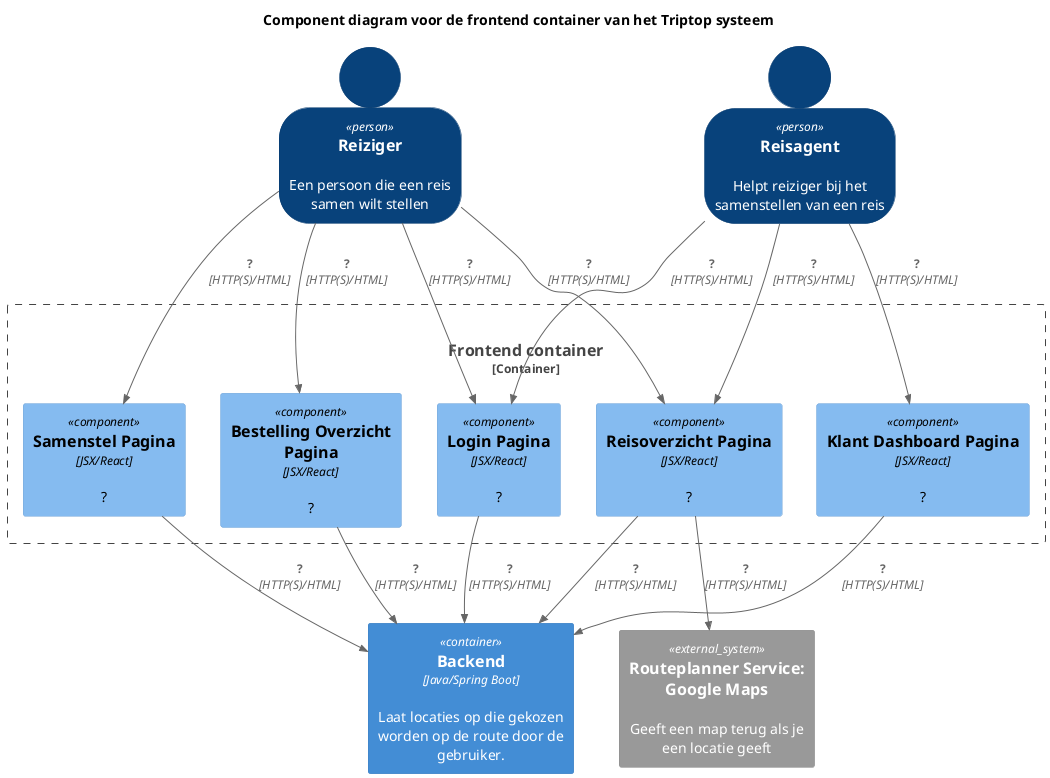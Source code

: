 @startuml

!include <C4/C4>
!include <C4/C4_Context>
!include <C4/C4_Container>
!include <C4/C4_Component>

top to bottom direction
SHOW_PERSON_OUTLINE()

AddRelTag("sync/async", $textColor=$ARROW_FONT_COLOR, $lineColor=$ARROW_COLOR, $lineStyle=DottedLine())

title Component diagram voor de frontend container van het Triptop systeem

Person(reiziger, Reiziger, "Een persoon die een reis samen wilt stellen")
Person(reisagent, Reisagent, "Helpt reiziger bij het samenstellen van een reis")

Container(backend, "Backend", $techn="Java/Spring Boot", $descr="Laat locaties op die gekozen worden op de route door de gebruiker.", $tags="", $link="")

System_Ext(routeplanner, "Routeplanner Service: Google Maps", "Geeft een map terug als je een locatie geeft")

Container_Boundary("key_boundary", "Frontend container", $tags="") {
    ' PAGINA'S
    Component(loginPagina, "Login Pagina", $techn="JSX/React", $descr="?", $tags="", $link="")
    Component(samenstelPagina, "Samenstel Pagina", $techn="JSX/React", $descr="?", $tags="", $link="")
    Component(reisoverzichtPagina, "Reisoverzicht Pagina", $techn="JSX/React", $descr="?", $tags="", $link="")
    Component(bestellingOverzichtPagina, "Bestelling Overzicht Pagina", $techn="JSX/React", $descr="?", $tags="", $link="")
    Component(klantDashboardPagina, "Klant Dashboard Pagina", $techn="JSX/React", $descr="?", $tags="", $link="")

    ' PAGINA relations
    Rel(reiziger, loginPagina, "?", $techn="HTTP(S)/HTML", $tags="", $link="")
    Rel(reisagent, loginPagina, "?", $techn="HTTP(S)/HTML", $tags="", $link="")
    Rel(reiziger, samenstelPagina, "?", $techn="HTTP(S)/HTML", $tags="", $link="")
    Rel(reiziger, reisoverzichtPagina, "?", $techn="HTTP(S)/HTML", $tags="", $link="")
    Rel(reisagent, reisoverzichtPagina, "?", $techn="HTTP(S)/HTML", $tags="", $link="")
    Rel(reiziger, bestellingOverzichtPagina, "?", $techn="HTTP(S)/HTML", $tags="", $link="")
    Rel(reisagent, klantDashboardPagina, "?", $techn="HTTP(S)/HTML", $tags="", $link="")

    ' EXTERN
    Rel(reisoverzichtPagina, routeplanner, "?", $techn="HTTP(S)/HTML", $tags="", $link="")

    ' NAAR BACKEND
    Rel(reisoverzichtPagina, backend, "?", $techn="HTTP(S)/HTML", $tags="", $link="")
    Rel(loginPagina, backend, "?", $techn="HTTP(S)/HTML", $tags="", $link="")
    Rel(klantDashboardPagina, backend, "?", $techn="HTTP(S)/HTML", $tags="", $link="")
    Rel(samenstelPagina, backend, "?", $techn="HTTP(S)/HTML", $tags="", $link="")
    Rel(bestellingOverzichtPagina, backend, "?", $techn="HTTP(S)/HTML", $tags="", $link="")
}

@enduml